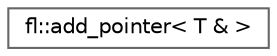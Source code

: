 digraph "Graphical Class Hierarchy"
{
 // INTERACTIVE_SVG=YES
 // LATEX_PDF_SIZE
  bgcolor="transparent";
  edge [fontname=Helvetica,fontsize=10,labelfontname=Helvetica,labelfontsize=10];
  node [fontname=Helvetica,fontsize=10,shape=box,height=0.2,width=0.4];
  rankdir="LR";
  Node0 [id="Node000000",label="fl::add_pointer\< T & \>",height=0.2,width=0.4,color="grey40", fillcolor="white", style="filled",URL="$d4/d36/namespacefl.html#d3/dac/structfl_1_1add__pointer_3_01_t_01_6_01_4",tooltip=" "];
}
